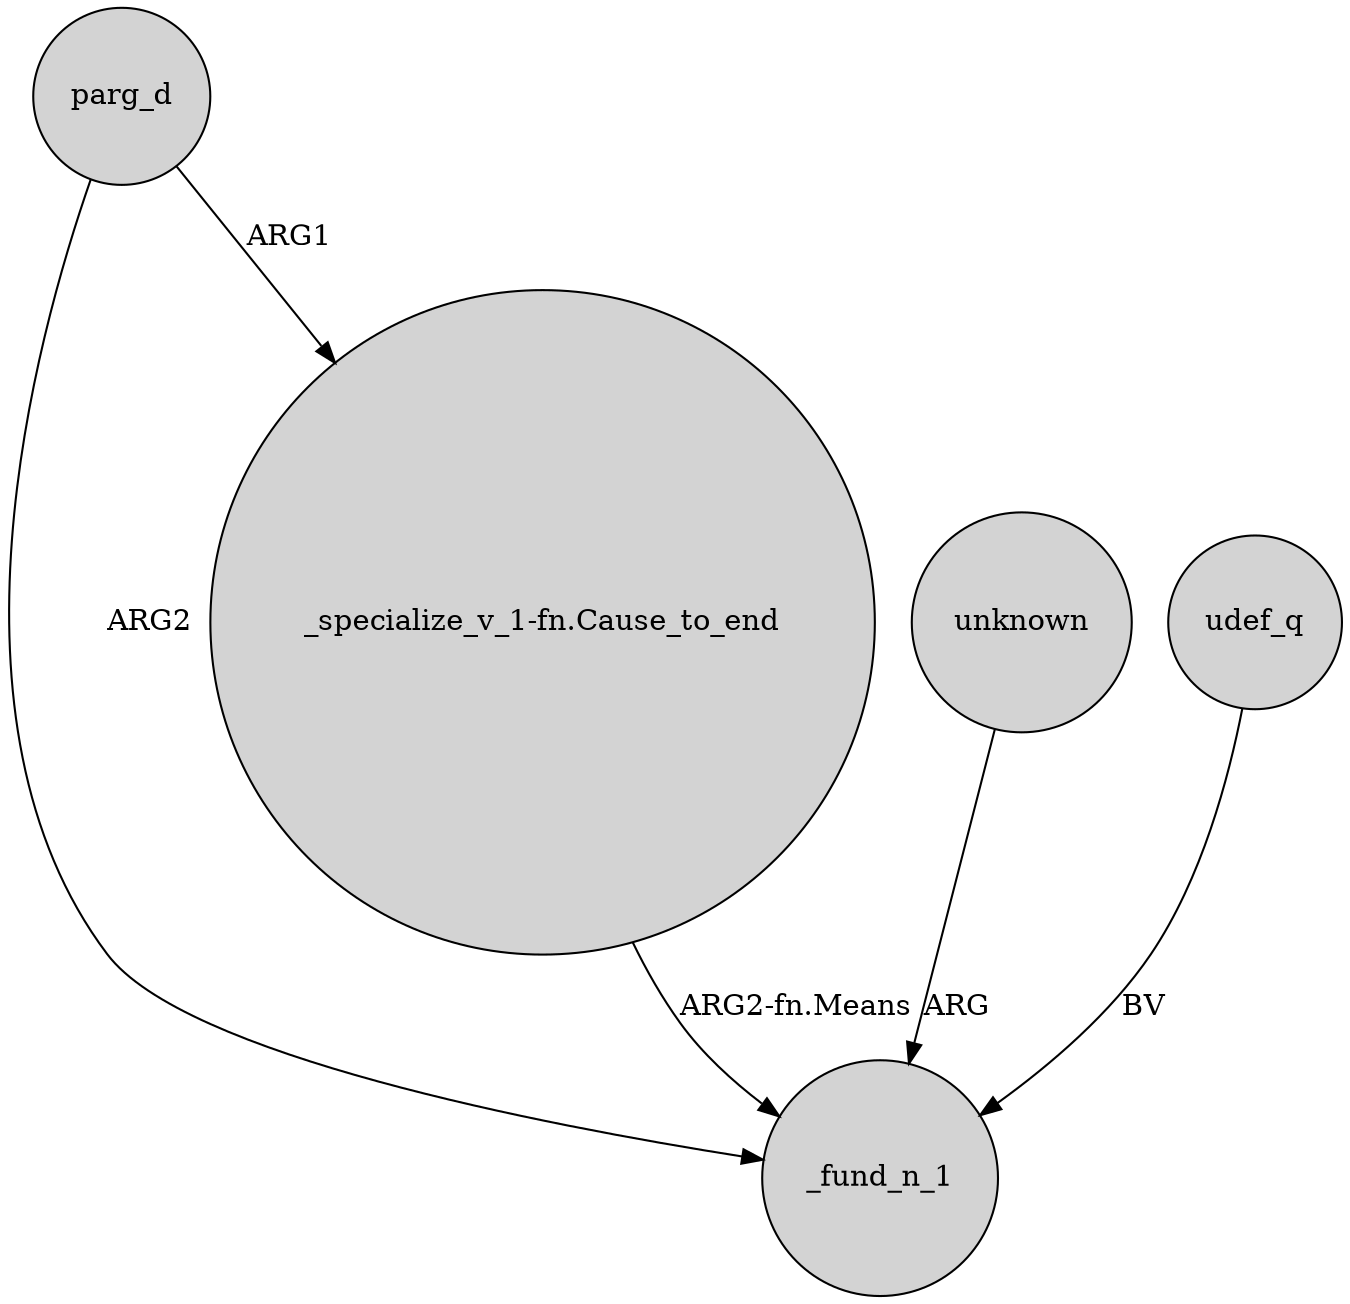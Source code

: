 digraph {
	node [shape=circle style=filled]
	parg_d -> _fund_n_1 [label=ARG2]
	"_specialize_v_1-fn.Cause_to_end" -> _fund_n_1 [label="ARG2-fn.Means"]
	parg_d -> "_specialize_v_1-fn.Cause_to_end" [label=ARG1]
	unknown -> _fund_n_1 [label=ARG]
	udef_q -> _fund_n_1 [label=BV]
}
